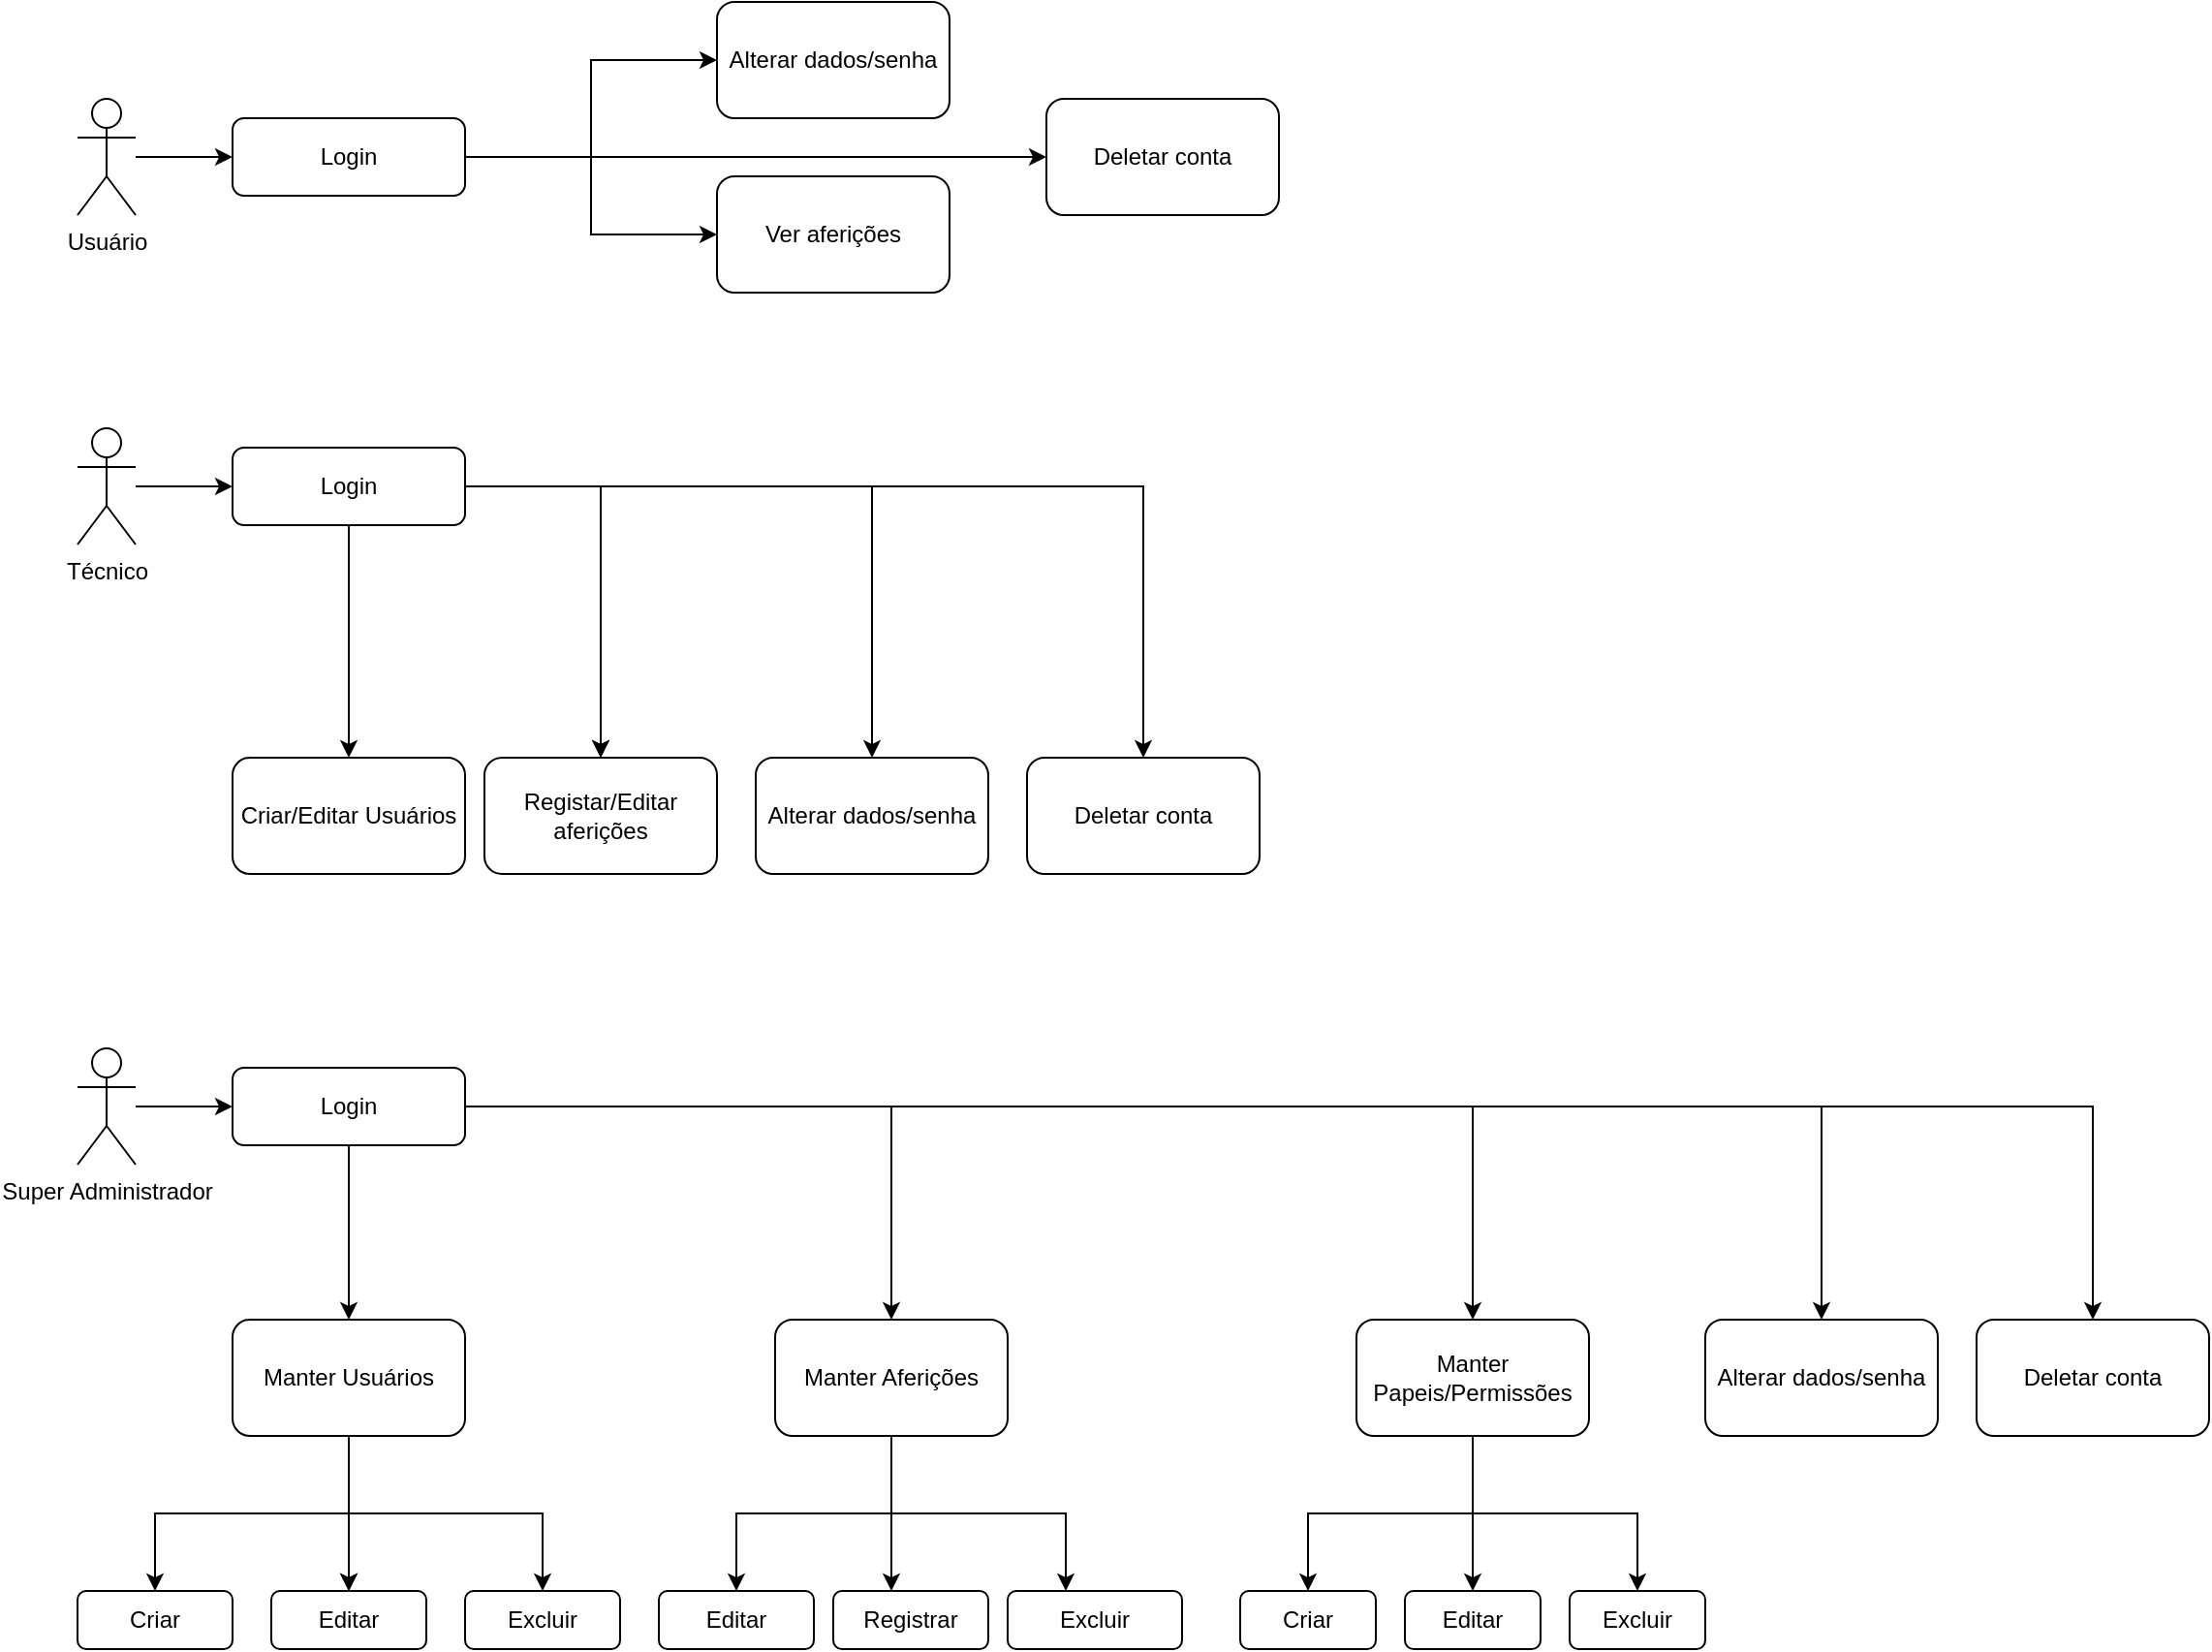 <mxfile version="21.6.9" type="device">
  <diagram name="Page-1" id="c7488fd3-1785-93aa-aadb-54a6760d102a">
    <mxGraphModel dx="1434" dy="798" grid="1" gridSize="10" guides="1" tooltips="1" connect="1" arrows="1" fold="1" page="1" pageScale="1" pageWidth="1100" pageHeight="850" background="none" math="0" shadow="0">
      <root>
        <mxCell id="0" />
        <mxCell id="1" parent="0" />
        <mxCell id="yTOBQXEl60PhRaxeASBz-5" value="" style="edgeStyle=orthogonalEdgeStyle;rounded=0;orthogonalLoop=1;jettySize=auto;html=1;" edge="1" parent="1" source="yTOBQXEl60PhRaxeASBz-1" target="yTOBQXEl60PhRaxeASBz-4">
          <mxGeometry relative="1" as="geometry" />
        </mxCell>
        <mxCell id="yTOBQXEl60PhRaxeASBz-1" value="Usuário" style="shape=umlActor;verticalLabelPosition=bottom;verticalAlign=top;html=1;outlineConnect=0;" vertex="1" parent="1">
          <mxGeometry x="40" y="80" width="30" height="60" as="geometry" />
        </mxCell>
        <mxCell id="yTOBQXEl60PhRaxeASBz-7" value="" style="edgeStyle=orthogonalEdgeStyle;rounded=0;orthogonalLoop=1;jettySize=auto;html=1;" edge="1" parent="1" source="yTOBQXEl60PhRaxeASBz-4" target="yTOBQXEl60PhRaxeASBz-6">
          <mxGeometry relative="1" as="geometry" />
        </mxCell>
        <mxCell id="yTOBQXEl60PhRaxeASBz-9" value="" style="edgeStyle=orthogonalEdgeStyle;rounded=0;orthogonalLoop=1;jettySize=auto;html=1;" edge="1" parent="1" source="yTOBQXEl60PhRaxeASBz-4" target="yTOBQXEl60PhRaxeASBz-8">
          <mxGeometry relative="1" as="geometry" />
        </mxCell>
        <mxCell id="yTOBQXEl60PhRaxeASBz-11" value="" style="edgeStyle=orthogonalEdgeStyle;rounded=0;orthogonalLoop=1;jettySize=auto;html=1;" edge="1" parent="1" source="yTOBQXEl60PhRaxeASBz-4" target="yTOBQXEl60PhRaxeASBz-10">
          <mxGeometry relative="1" as="geometry" />
        </mxCell>
        <mxCell id="yTOBQXEl60PhRaxeASBz-4" value="Login" style="rounded=1;whiteSpace=wrap;html=1;verticalAlign=middle;" vertex="1" parent="1">
          <mxGeometry x="120" y="90" width="120" height="40" as="geometry" />
        </mxCell>
        <mxCell id="yTOBQXEl60PhRaxeASBz-6" value="Alterar dados/senha" style="whiteSpace=wrap;html=1;rounded=1;" vertex="1" parent="1">
          <mxGeometry x="370" y="30" width="120" height="60" as="geometry" />
        </mxCell>
        <mxCell id="yTOBQXEl60PhRaxeASBz-8" value="Ver aferições" style="whiteSpace=wrap;html=1;rounded=1;" vertex="1" parent="1">
          <mxGeometry x="370" y="120" width="120" height="60" as="geometry" />
        </mxCell>
        <mxCell id="yTOBQXEl60PhRaxeASBz-10" value="Deletar conta" style="whiteSpace=wrap;html=1;rounded=1;" vertex="1" parent="1">
          <mxGeometry x="540" y="80" width="120" height="60" as="geometry" />
        </mxCell>
        <mxCell id="yTOBQXEl60PhRaxeASBz-15" value="" style="edgeStyle=orthogonalEdgeStyle;rounded=0;orthogonalLoop=1;jettySize=auto;html=1;" edge="1" parent="1" source="yTOBQXEl60PhRaxeASBz-12" target="yTOBQXEl60PhRaxeASBz-14">
          <mxGeometry relative="1" as="geometry" />
        </mxCell>
        <mxCell id="yTOBQXEl60PhRaxeASBz-12" value="Técnico" style="shape=umlActor;verticalLabelPosition=bottom;verticalAlign=top;html=1;outlineConnect=0;" vertex="1" parent="1">
          <mxGeometry x="40" y="250" width="30" height="60" as="geometry" />
        </mxCell>
        <mxCell id="yTOBQXEl60PhRaxeASBz-17" value="" style="edgeStyle=orthogonalEdgeStyle;rounded=0;orthogonalLoop=1;jettySize=auto;html=1;" edge="1" parent="1" source="yTOBQXEl60PhRaxeASBz-14" target="yTOBQXEl60PhRaxeASBz-16">
          <mxGeometry relative="1" as="geometry" />
        </mxCell>
        <mxCell id="yTOBQXEl60PhRaxeASBz-18" value="" style="edgeStyle=orthogonalEdgeStyle;rounded=0;orthogonalLoop=1;jettySize=auto;html=1;" edge="1" parent="1" source="yTOBQXEl60PhRaxeASBz-14" target="yTOBQXEl60PhRaxeASBz-16">
          <mxGeometry relative="1" as="geometry" />
        </mxCell>
        <mxCell id="yTOBQXEl60PhRaxeASBz-20" value="" style="edgeStyle=orthogonalEdgeStyle;rounded=0;orthogonalLoop=1;jettySize=auto;html=1;" edge="1" parent="1" source="yTOBQXEl60PhRaxeASBz-14" target="yTOBQXEl60PhRaxeASBz-19">
          <mxGeometry relative="1" as="geometry" />
        </mxCell>
        <mxCell id="yTOBQXEl60PhRaxeASBz-22" value="" style="edgeStyle=orthogonalEdgeStyle;rounded=0;orthogonalLoop=1;jettySize=auto;html=1;" edge="1" parent="1" source="yTOBQXEl60PhRaxeASBz-14" target="yTOBQXEl60PhRaxeASBz-21">
          <mxGeometry relative="1" as="geometry" />
        </mxCell>
        <mxCell id="yTOBQXEl60PhRaxeASBz-47" value="" style="edgeStyle=orthogonalEdgeStyle;rounded=0;orthogonalLoop=1;jettySize=auto;html=1;" edge="1" parent="1" source="yTOBQXEl60PhRaxeASBz-14" target="yTOBQXEl60PhRaxeASBz-46">
          <mxGeometry relative="1" as="geometry" />
        </mxCell>
        <mxCell id="yTOBQXEl60PhRaxeASBz-14" value="Login" style="rounded=1;whiteSpace=wrap;html=1;verticalAlign=middle;" vertex="1" parent="1">
          <mxGeometry x="120" y="260" width="120" height="40" as="geometry" />
        </mxCell>
        <mxCell id="yTOBQXEl60PhRaxeASBz-16" value="Registar/Editar aferições" style="whiteSpace=wrap;html=1;rounded=1;" vertex="1" parent="1">
          <mxGeometry x="250" y="420" width="120" height="60" as="geometry" />
        </mxCell>
        <mxCell id="yTOBQXEl60PhRaxeASBz-19" value="Criar/Editar Usuários" style="whiteSpace=wrap;html=1;rounded=1;" vertex="1" parent="1">
          <mxGeometry x="120" y="420" width="120" height="60" as="geometry" />
        </mxCell>
        <mxCell id="yTOBQXEl60PhRaxeASBz-21" value="Alterar dados/senha" style="whiteSpace=wrap;html=1;rounded=1;" vertex="1" parent="1">
          <mxGeometry x="390" y="420" width="120" height="60" as="geometry" />
        </mxCell>
        <mxCell id="yTOBQXEl60PhRaxeASBz-25" value="" style="edgeStyle=orthogonalEdgeStyle;rounded=0;orthogonalLoop=1;jettySize=auto;html=1;" edge="1" parent="1" source="yTOBQXEl60PhRaxeASBz-23" target="yTOBQXEl60PhRaxeASBz-24">
          <mxGeometry relative="1" as="geometry" />
        </mxCell>
        <mxCell id="yTOBQXEl60PhRaxeASBz-23" value="Super Administrador" style="shape=umlActor;verticalLabelPosition=bottom;verticalAlign=top;html=1;outlineConnect=0;" vertex="1" parent="1">
          <mxGeometry x="40" y="570" width="30" height="60" as="geometry" />
        </mxCell>
        <mxCell id="yTOBQXEl60PhRaxeASBz-27" value="" style="edgeStyle=orthogonalEdgeStyle;rounded=0;orthogonalLoop=1;jettySize=auto;html=1;" edge="1" parent="1" source="yTOBQXEl60PhRaxeASBz-24" target="yTOBQXEl60PhRaxeASBz-26">
          <mxGeometry relative="1" as="geometry" />
        </mxCell>
        <mxCell id="yTOBQXEl60PhRaxeASBz-29" value="" style="edgeStyle=orthogonalEdgeStyle;rounded=0;orthogonalLoop=1;jettySize=auto;html=1;" edge="1" parent="1" source="yTOBQXEl60PhRaxeASBz-24" target="yTOBQXEl60PhRaxeASBz-28">
          <mxGeometry relative="1" as="geometry" />
        </mxCell>
        <mxCell id="yTOBQXEl60PhRaxeASBz-31" value="" style="edgeStyle=orthogonalEdgeStyle;rounded=0;orthogonalLoop=1;jettySize=auto;html=1;" edge="1" parent="1" source="yTOBQXEl60PhRaxeASBz-24" target="yTOBQXEl60PhRaxeASBz-30">
          <mxGeometry relative="1" as="geometry" />
        </mxCell>
        <mxCell id="yTOBQXEl60PhRaxeASBz-33" value="" style="edgeStyle=orthogonalEdgeStyle;rounded=0;orthogonalLoop=1;jettySize=auto;html=1;" edge="1" parent="1" source="yTOBQXEl60PhRaxeASBz-24" target="yTOBQXEl60PhRaxeASBz-32">
          <mxGeometry relative="1" as="geometry" />
        </mxCell>
        <mxCell id="yTOBQXEl60PhRaxeASBz-49" value="" style="edgeStyle=orthogonalEdgeStyle;rounded=0;orthogonalLoop=1;jettySize=auto;html=1;" edge="1" parent="1" source="yTOBQXEl60PhRaxeASBz-24" target="yTOBQXEl60PhRaxeASBz-48">
          <mxGeometry relative="1" as="geometry" />
        </mxCell>
        <mxCell id="yTOBQXEl60PhRaxeASBz-24" value="Login" style="rounded=1;whiteSpace=wrap;html=1;verticalAlign=middle;" vertex="1" parent="1">
          <mxGeometry x="120" y="580" width="120" height="40" as="geometry" />
        </mxCell>
        <mxCell id="yTOBQXEl60PhRaxeASBz-35" value="" style="edgeStyle=orthogonalEdgeStyle;rounded=0;orthogonalLoop=1;jettySize=auto;html=1;" edge="1" parent="1" source="yTOBQXEl60PhRaxeASBz-26" target="yTOBQXEl60PhRaxeASBz-34">
          <mxGeometry relative="1" as="geometry" />
        </mxCell>
        <mxCell id="yTOBQXEl60PhRaxeASBz-37" value="" style="edgeStyle=orthogonalEdgeStyle;rounded=0;orthogonalLoop=1;jettySize=auto;html=1;" edge="1" parent="1" source="yTOBQXEl60PhRaxeASBz-26" target="yTOBQXEl60PhRaxeASBz-36">
          <mxGeometry relative="1" as="geometry" />
        </mxCell>
        <mxCell id="yTOBQXEl60PhRaxeASBz-38" value="" style="edgeStyle=orthogonalEdgeStyle;rounded=0;orthogonalLoop=1;jettySize=auto;html=1;" edge="1" parent="1" source="yTOBQXEl60PhRaxeASBz-26" target="yTOBQXEl60PhRaxeASBz-36">
          <mxGeometry relative="1" as="geometry" />
        </mxCell>
        <mxCell id="yTOBQXEl60PhRaxeASBz-40" value="" style="edgeStyle=orthogonalEdgeStyle;rounded=0;orthogonalLoop=1;jettySize=auto;html=1;" edge="1" parent="1" source="yTOBQXEl60PhRaxeASBz-26" target="yTOBQXEl60PhRaxeASBz-39">
          <mxGeometry relative="1" as="geometry">
            <Array as="points">
              <mxPoint x="180" y="810" />
              <mxPoint x="280" y="810" />
            </Array>
          </mxGeometry>
        </mxCell>
        <mxCell id="yTOBQXEl60PhRaxeASBz-26" value="Manter Usuários" style="whiteSpace=wrap;html=1;rounded=1;" vertex="1" parent="1">
          <mxGeometry x="120" y="710" width="120" height="60" as="geometry" />
        </mxCell>
        <mxCell id="yTOBQXEl60PhRaxeASBz-42" value="" style="edgeStyle=orthogonalEdgeStyle;rounded=0;orthogonalLoop=1;jettySize=auto;html=1;" edge="1" parent="1" source="yTOBQXEl60PhRaxeASBz-28" target="yTOBQXEl60PhRaxeASBz-41">
          <mxGeometry relative="1" as="geometry">
            <Array as="points">
              <mxPoint x="460" y="810" />
              <mxPoint x="460" y="810" />
            </Array>
          </mxGeometry>
        </mxCell>
        <mxCell id="yTOBQXEl60PhRaxeASBz-50" value="" style="edgeStyle=orthogonalEdgeStyle;rounded=0;orthogonalLoop=1;jettySize=auto;html=1;" edge="1" parent="1" source="yTOBQXEl60PhRaxeASBz-28" target="yTOBQXEl60PhRaxeASBz-44">
          <mxGeometry relative="1" as="geometry">
            <Array as="points">
              <mxPoint x="460" y="810" />
              <mxPoint x="380" y="810" />
            </Array>
          </mxGeometry>
        </mxCell>
        <mxCell id="yTOBQXEl60PhRaxeASBz-52" value="" style="edgeStyle=orthogonalEdgeStyle;rounded=0;orthogonalLoop=1;jettySize=auto;html=1;" edge="1" parent="1">
          <mxGeometry relative="1" as="geometry">
            <mxPoint x="475" y="740" as="sourcePoint" />
            <mxPoint x="550" y="850" as="targetPoint" />
            <Array as="points">
              <mxPoint x="460" y="740" />
              <mxPoint x="460" y="810" />
              <mxPoint x="550" y="810" />
            </Array>
          </mxGeometry>
        </mxCell>
        <mxCell id="yTOBQXEl60PhRaxeASBz-28" value="Manter Aferições" style="rounded=1;whiteSpace=wrap;html=1;" vertex="1" parent="1">
          <mxGeometry x="400" y="710" width="120" height="60" as="geometry" />
        </mxCell>
        <mxCell id="yTOBQXEl60PhRaxeASBz-55" value="" style="edgeStyle=orthogonalEdgeStyle;rounded=0;orthogonalLoop=1;jettySize=auto;html=1;" edge="1" parent="1" source="yTOBQXEl60PhRaxeASBz-30" target="yTOBQXEl60PhRaxeASBz-54">
          <mxGeometry relative="1" as="geometry" />
        </mxCell>
        <mxCell id="yTOBQXEl60PhRaxeASBz-57" value="" style="edgeStyle=orthogonalEdgeStyle;rounded=0;orthogonalLoop=1;jettySize=auto;html=1;" edge="1" parent="1" source="yTOBQXEl60PhRaxeASBz-30" target="yTOBQXEl60PhRaxeASBz-56">
          <mxGeometry relative="1" as="geometry" />
        </mxCell>
        <mxCell id="yTOBQXEl60PhRaxeASBz-59" value="" style="edgeStyle=orthogonalEdgeStyle;rounded=0;orthogonalLoop=1;jettySize=auto;html=1;" edge="1" parent="1" source="yTOBQXEl60PhRaxeASBz-30" target="yTOBQXEl60PhRaxeASBz-58">
          <mxGeometry relative="1" as="geometry" />
        </mxCell>
        <mxCell id="yTOBQXEl60PhRaxeASBz-30" value="Manter Papeis/Permissões" style="whiteSpace=wrap;html=1;rounded=1;" vertex="1" parent="1">
          <mxGeometry x="700" y="710" width="120" height="60" as="geometry" />
        </mxCell>
        <mxCell id="yTOBQXEl60PhRaxeASBz-32" value="Alterar dados/senha" style="whiteSpace=wrap;html=1;rounded=1;" vertex="1" parent="1">
          <mxGeometry x="880" y="710" width="120" height="60" as="geometry" />
        </mxCell>
        <mxCell id="yTOBQXEl60PhRaxeASBz-34" value="Criar" style="whiteSpace=wrap;html=1;rounded=1;" vertex="1" parent="1">
          <mxGeometry x="40" y="850" width="80" height="30" as="geometry" />
        </mxCell>
        <mxCell id="yTOBQXEl60PhRaxeASBz-36" value="Editar" style="whiteSpace=wrap;html=1;rounded=1;" vertex="1" parent="1">
          <mxGeometry x="140" y="850" width="80" height="30" as="geometry" />
        </mxCell>
        <mxCell id="yTOBQXEl60PhRaxeASBz-39" value="Excluir" style="whiteSpace=wrap;html=1;rounded=1;" vertex="1" parent="1">
          <mxGeometry x="240" y="850" width="80" height="30" as="geometry" />
        </mxCell>
        <mxCell id="yTOBQXEl60PhRaxeASBz-41" value="Registrar" style="whiteSpace=wrap;html=1;rounded=1;" vertex="1" parent="1">
          <mxGeometry x="430" y="850" width="80" height="30" as="geometry" />
        </mxCell>
        <mxCell id="yTOBQXEl60PhRaxeASBz-44" value="Editar" style="whiteSpace=wrap;html=1;rounded=1;" vertex="1" parent="1">
          <mxGeometry x="340" y="850" width="80" height="30" as="geometry" />
        </mxCell>
        <mxCell id="yTOBQXEl60PhRaxeASBz-46" value="Deletar conta" style="whiteSpace=wrap;html=1;rounded=1;" vertex="1" parent="1">
          <mxGeometry x="530" y="420" width="120" height="60" as="geometry" />
        </mxCell>
        <mxCell id="yTOBQXEl60PhRaxeASBz-48" value="Deletar conta" style="whiteSpace=wrap;html=1;rounded=1;" vertex="1" parent="1">
          <mxGeometry x="1020" y="710" width="120" height="60" as="geometry" />
        </mxCell>
        <mxCell id="yTOBQXEl60PhRaxeASBz-51" value="Excluir" style="whiteSpace=wrap;html=1;rounded=1;" vertex="1" parent="1">
          <mxGeometry x="520" y="850" width="90" height="30" as="geometry" />
        </mxCell>
        <mxCell id="yTOBQXEl60PhRaxeASBz-54" value="Criar" style="whiteSpace=wrap;html=1;rounded=1;" vertex="1" parent="1">
          <mxGeometry x="640" y="850" width="70" height="30" as="geometry" />
        </mxCell>
        <mxCell id="yTOBQXEl60PhRaxeASBz-56" value="Editar" style="rounded=1;whiteSpace=wrap;html=1;" vertex="1" parent="1">
          <mxGeometry x="725" y="850" width="70" height="30" as="geometry" />
        </mxCell>
        <mxCell id="yTOBQXEl60PhRaxeASBz-58" value="Excluir" style="whiteSpace=wrap;html=1;rounded=1;" vertex="1" parent="1">
          <mxGeometry x="810" y="850" width="70" height="30" as="geometry" />
        </mxCell>
      </root>
    </mxGraphModel>
  </diagram>
</mxfile>

